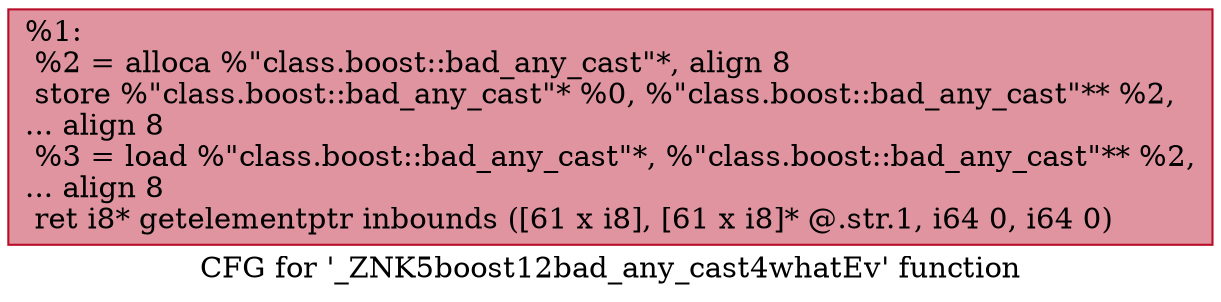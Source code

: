 digraph "CFG for '_ZNK5boost12bad_any_cast4whatEv' function" {
	label="CFG for '_ZNK5boost12bad_any_cast4whatEv' function";

	Node0x55aa9bb91120 [shape=record,color="#b70d28ff", style=filled, fillcolor="#b70d2870",label="{%1:\l  %2 = alloca %\"class.boost::bad_any_cast\"*, align 8\l  store %\"class.boost::bad_any_cast\"* %0, %\"class.boost::bad_any_cast\"** %2,\l... align 8\l  %3 = load %\"class.boost::bad_any_cast\"*, %\"class.boost::bad_any_cast\"** %2,\l... align 8\l  ret i8* getelementptr inbounds ([61 x i8], [61 x i8]* @.str.1, i64 0, i64 0)\l}"];
}
